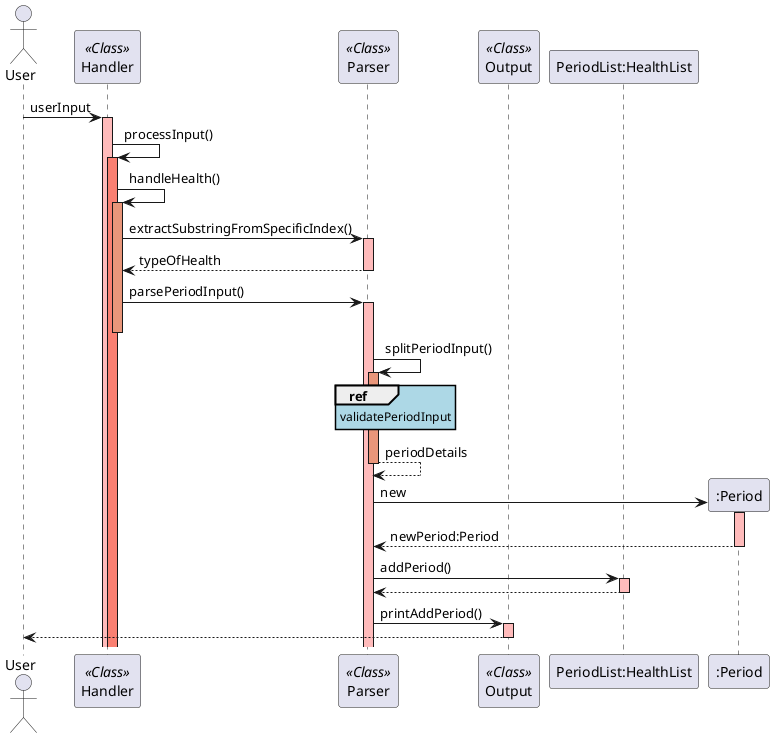 @startuml
skinparam sequenceReferenceBackgroundColor lightblue
actor User
participant Handler as Handler << Class >>
participant Parser as Parser << Class >>
participant Output as Output << Class >>
participant "PeriodList:HealthList" as PeriodList

User -> Handler: userInput
activate Handler #FFBBBB
Handler -> Handler : processInput()
activate Handler #Salmon
Handler -> Handler : handleHealth()

activate Handler #DarkSalmon
Handler -> Parser  : extractSubstringFromSpecificIndex()
activate Parser  #FFBBBB
Parser  --> Handler : typeOfHealth
deactivate Parser  #FFBBBB

Handler -> Parser : parsePeriodInput()
activate Parser  #FFBBBB
deactivate Handler #DarkSalmon
Parser -> Parser : splitPeriodInput()
ref over Parser: validatePeriodInput

activate Parser  #DarkSalmon
Parser --> Parser : periodDetails
deactivate Parser  #DarkSalmon

Parser -> ":Period" **: new
activate ":Period" #FFBBBB
":Period" --> Parser: newPeriod:Period
deactivate ":Period" #FFBBBB
Parser -> PeriodList : addPeriod()
activate PeriodList  #FFBBBB
PeriodList --> Parser :
deactivate PeriodList  #FFBBBB

Parser -> Output : printAddPeriod()
activate Output #FFBBBB
Output --> User:
deactivate Output #FFBBBB
@enduml

